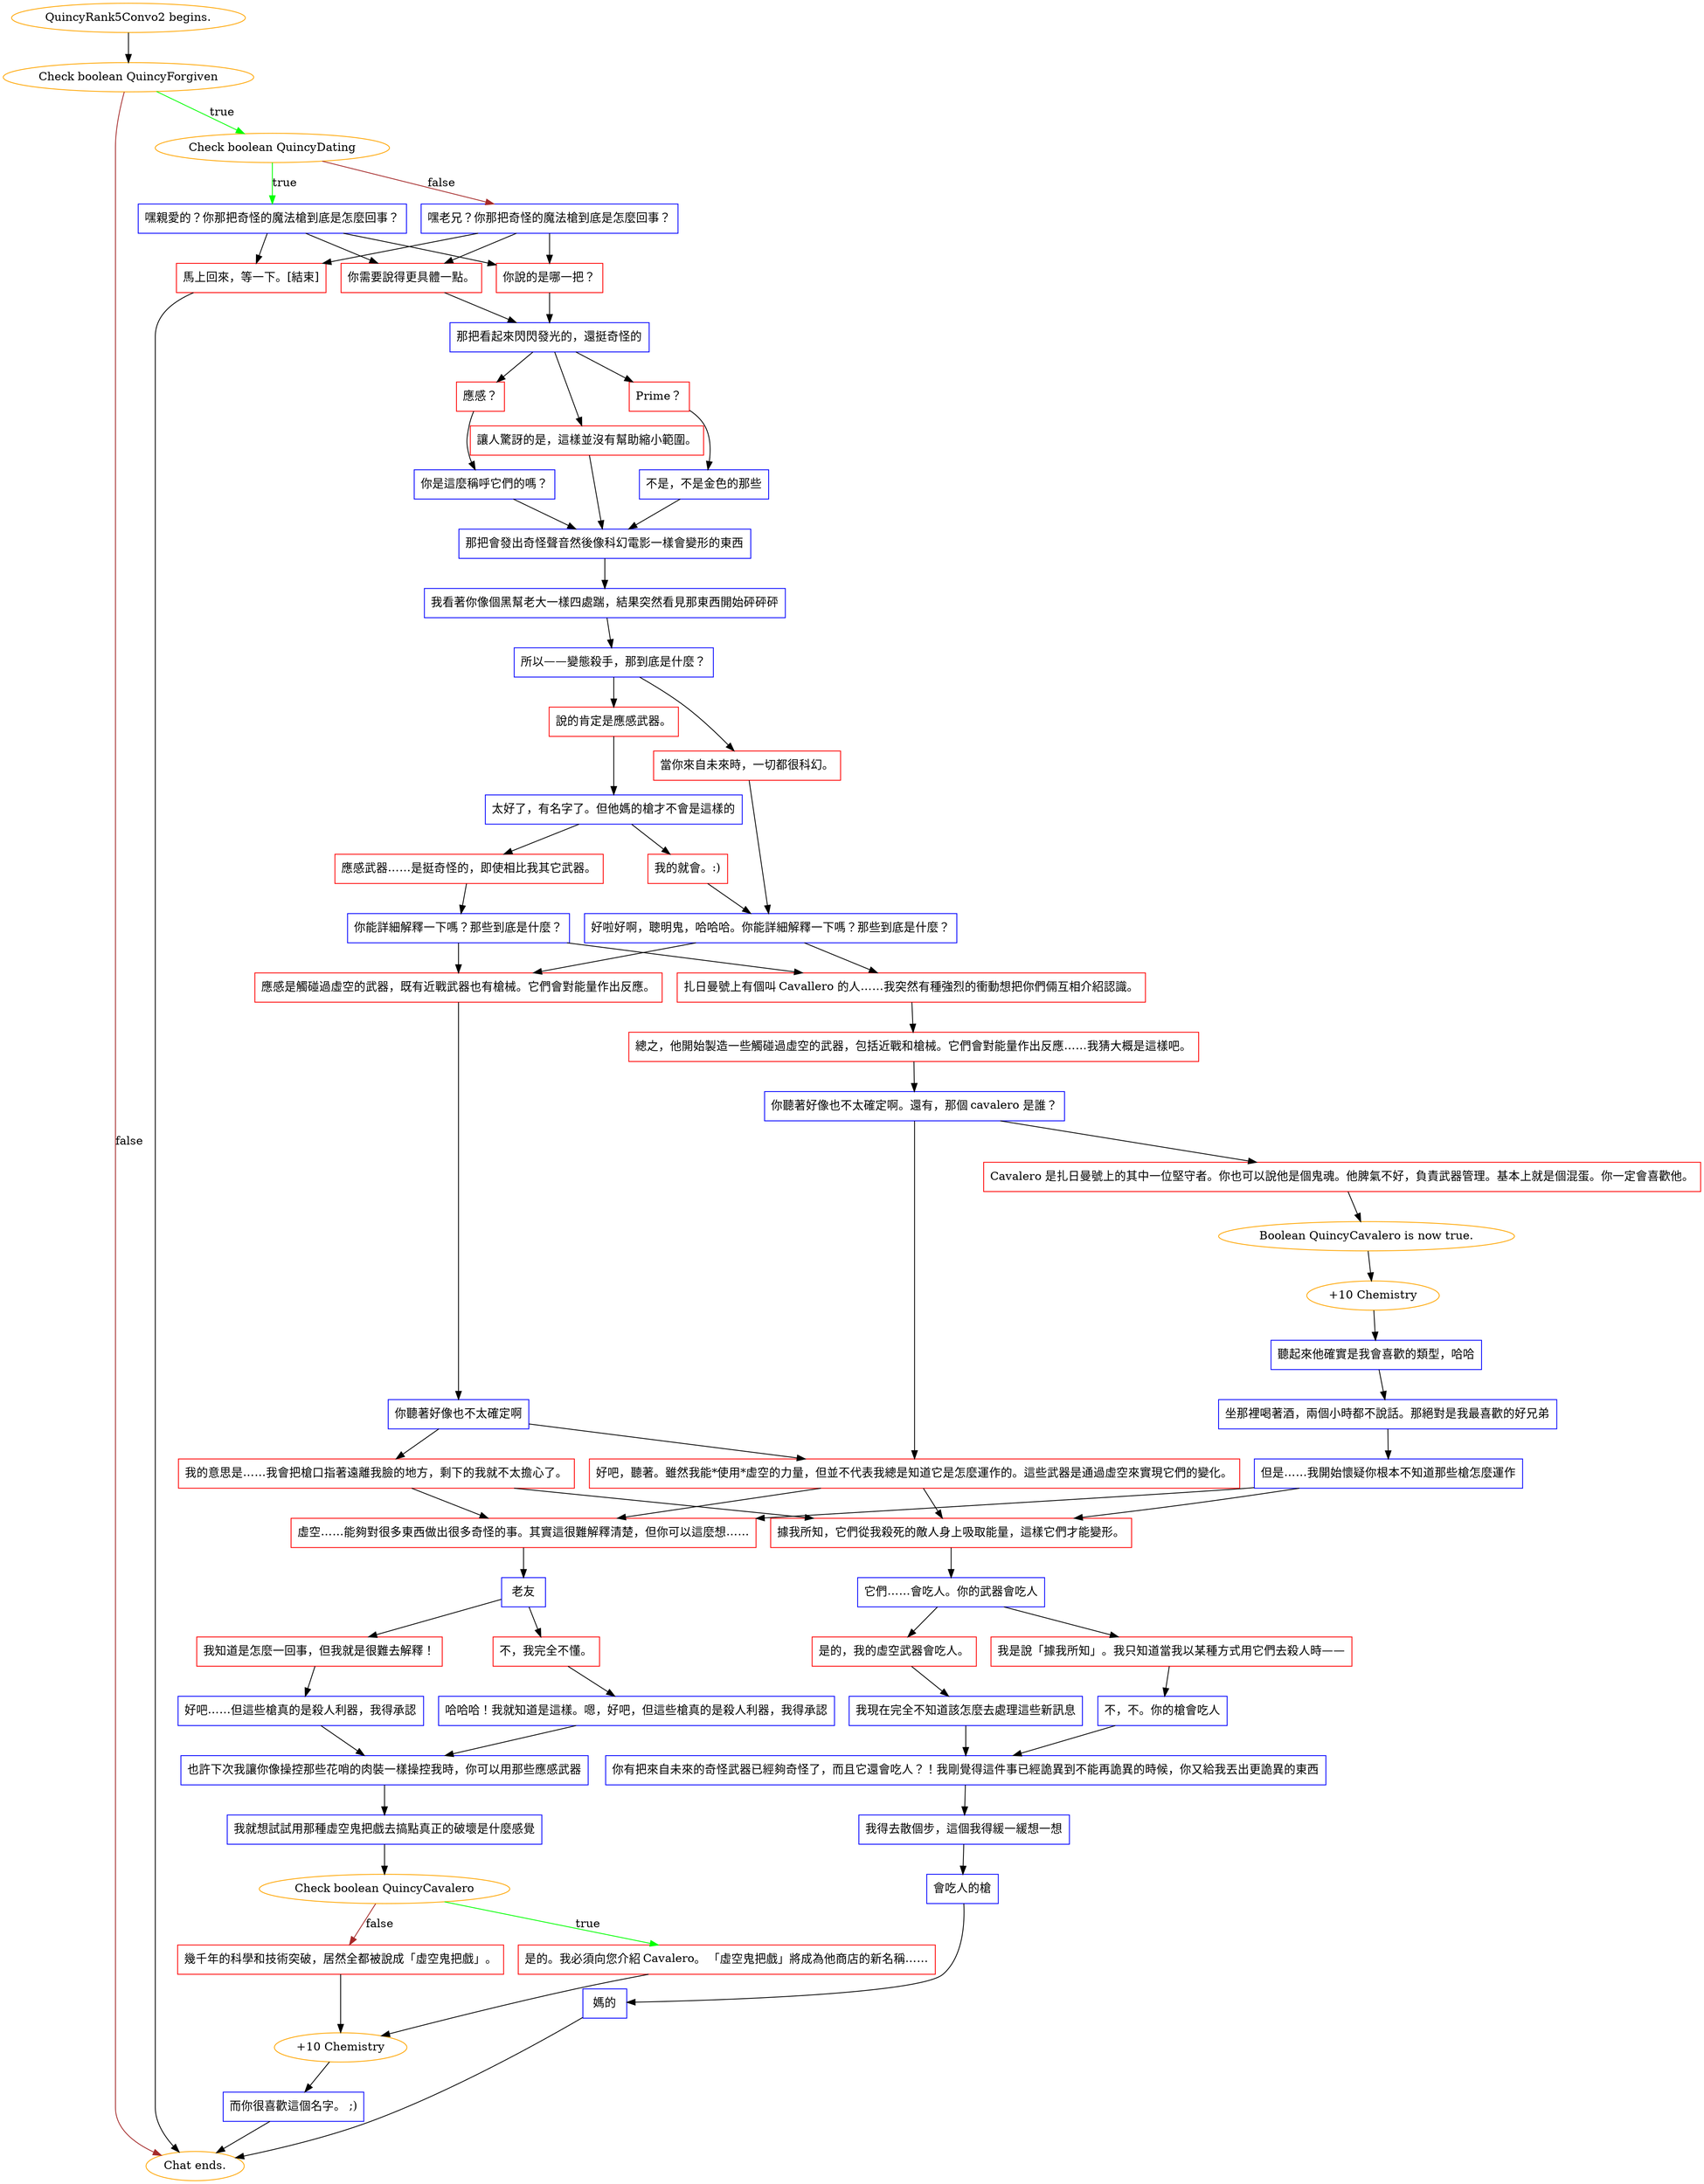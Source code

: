 digraph {
	"QuincyRank5Convo2 begins." [color=orange];
		"QuincyRank5Convo2 begins." -> j344524822;
	j344524822 [label="Check boolean QuincyForgiven",color=orange];
		j344524822 -> j3376611681 [label=true,color=green];
		j344524822 -> "Chat ends." [label=false,color=brown];
	j3376611681 [label="Check boolean QuincyDating",color=orange];
		j3376611681 -> j1573525134 [label=true,color=green];
		j3376611681 -> j3227965637 [label=false,color=brown];
	"Chat ends." [color=orange];
	j1573525134 [label="嘿親愛的？你那把奇怪的魔法槍到底是怎麼回事？",shape=box,color=blue];
		j1573525134 -> j274482375;
		j1573525134 -> j651198581;
		j1573525134 -> j2163763755;
	j3227965637 [label="嘿老兄？你那把奇怪的魔法槍到底是怎麼回事？",shape=box,color=blue];
		j3227965637 -> j274482375;
		j3227965637 -> j651198581;
		j3227965637 -> j2163763755;
	j274482375 [label="你說的是哪一把？",shape=box,color=red];
		j274482375 -> j3595721091;
	j651198581 [label="你需要說得更具體一點。",shape=box,color=red];
		j651198581 -> j3595721091;
	j2163763755 [label="馬上回來，等一下。[結束]",shape=box,color=red];
		j2163763755 -> "Chat ends.";
	j3595721091 [label="那把看起來閃閃發光的，還挺奇怪的",shape=box,color=blue];
		j3595721091 -> j87420189;
		j3595721091 -> j3437487499;
		j3595721091 -> j3393083400;
	j87420189 [label="讓人驚訝的是，這樣並沒有幫助縮小範圍。",shape=box,color=red];
		j87420189 -> j2680454708;
	j3437487499 [label="Prime？",shape=box,color=red];
		j3437487499 -> j3727854885;
	j3393083400 [label="應感？",shape=box,color=red];
		j3393083400 -> j2226998402;
	j2680454708 [label="那把會發出奇怪聲音然後像科幻電影一樣會變形的東西",shape=box,color=blue];
		j2680454708 -> j3892057276;
	j3727854885 [label="不是，不是金色的那些",shape=box,color=blue];
		j3727854885 -> j2680454708;
	j2226998402 [label="你是這麼稱呼它們的嗎？",shape=box,color=blue];
		j2226998402 -> j2680454708;
	j3892057276 [label="我看著你像個黑幫老大一樣四處踹，結果突然看見那東西開始砰砰砰",shape=box,color=blue];
		j3892057276 -> j2718959022;
	j2718959022 [label="所以——變態殺手，那到底是什麼？",shape=box,color=blue];
		j2718959022 -> j1625001648;
		j2718959022 -> j93129948;
	j1625001648 [label="說的肯定是應感武器。",shape=box,color=red];
		j1625001648 -> j2120678274;
	j93129948 [label="當你來自未來時，一切都很科幻。",shape=box,color=red];
		j93129948 -> j4099070610;
	j2120678274 [label="太好了，有名字了。但他媽的槍才不會是這樣的",shape=box,color=blue];
		j2120678274 -> j1973640195;
		j2120678274 -> j536027447;
	j4099070610 [label="好啦好啊，聰明鬼，哈哈哈。你能詳細解釋一下嗎？那些到底是什麼？",shape=box,color=blue];
		j4099070610 -> j1571646431;
		j4099070610 -> j1901577354;
	j1973640195 [label="應感武器……是挺奇怪的，即使相比我其它武器。",shape=box,color=red];
		j1973640195 -> j865425852;
	j536027447 [label="我的就會。:)",shape=box,color=red];
		j536027447 -> j4099070610;
	j1571646431 [label="應感是觸碰過虛空的武器，既有近戰武器也有槍械。它們會對能量作出反應。",shape=box,color=red];
		j1571646431 -> j1691761738;
	j1901577354 [label="扎日曼號上有個叫 Cavallero 的人……我突然有種強烈的衝動想把你們倆互相介紹認識。",shape=box,color=red];
		j1901577354 -> j4018066205;
	j865425852 [label="你能詳細解釋一下嗎？那些到底是什麼？",shape=box,color=blue];
		j865425852 -> j1571646431;
		j865425852 -> j1901577354;
	j1691761738 [label="你聽著好像也不太確定啊",shape=box,color=blue];
		j1691761738 -> j3902460580;
		j1691761738 -> j1761763891;
	j4018066205 [label="總之，他開始製造一些觸碰過虛空的武器，包括近戰和槍械。它們會對能量作出反應……我猜大概是這樣吧。",shape=box,color=red];
		j4018066205 -> j2676835594;
	j3902460580 [label="我的意思是……我會把槍口指著遠離我臉的地方，剩下的我就不太擔心了。",shape=box,color=red];
		j3902460580 -> j3590617548;
		j3902460580 -> j3385249857;
	j1761763891 [label="好吧，聽著。雖然我能*使用*虛空的力量，但並不代表我總是知道它是怎麼運作的。這些武器是通過虛空來實現它們的變化。",shape=box,color=red];
		j1761763891 -> j3590617548;
		j1761763891 -> j3385249857;
	j2676835594 [label="你聽著好像也不太確定啊。還有，那個 cavalero 是誰？",shape=box,color=blue];
		j2676835594 -> j1761763891;
		j2676835594 -> j4103856300;
	j3590617548 [label="據我所知，它們從我殺死的敵人身上吸取能量，這樣它們才能變形。",shape=box,color=red];
		j3590617548 -> j1782885121;
	j3385249857 [label="虛空……能夠對很多東西做出很多奇怪的事。其實這很難解釋清楚，但你可以這麼想……",shape=box,color=red];
		j3385249857 -> j1537390651;
	j4103856300 [label="Cavalero 是扎日曼號上的其中一位堅守者。你也可以說他是個鬼魂。他脾氣不好，負責武器管理。基本上就是個混蛋。你一定會喜歡他。",shape=box,color=red];
		j4103856300 -> j1968850404;
	j1782885121 [label="它們……會吃人。你的武器會吃人",shape=box,color=blue];
		j1782885121 -> j2017276982;
		j1782885121 -> j1923492252;
	j1537390651 [label="老友",shape=box,color=blue];
		j1537390651 -> j3009934843;
		j1537390651 -> j3109676169;
	j1968850404 [label="Boolean QuincyCavalero is now true.",color=orange];
		j1968850404 -> j2901233061;
	j2017276982 [label="我是說「據我所知」。我只知道當我以某種方式用它們去殺人時——",shape=box,color=red];
		j2017276982 -> j527684544;
	j1923492252 [label="是的，我的虛空武器會吃人。",shape=box,color=red];
		j1923492252 -> j795743103;
	j3009934843 [label="不，我完全不懂。",shape=box,color=red];
		j3009934843 -> j1561838278;
	j3109676169 [label="我知道是怎麼一回事，但我就是很難去解釋！",shape=box,color=red];
		j3109676169 -> j974691226;
	j2901233061 [label="+10 Chemistry",color=orange];
		j2901233061 -> j1807125648;
	j527684544 [label="不，不。你的槍會吃人",shape=box,color=blue];
		j527684544 -> j803410180;
	j795743103 [label="我現在完全不知道該怎麼去處理這些新訊息",shape=box,color=blue];
		j795743103 -> j803410180;
	j1561838278 [label="哈哈哈！我就知道是這樣。嗯，好吧，但這些槍真的是殺人利器，我得承認",shape=box,color=blue];
		j1561838278 -> j1348120300;
	j974691226 [label="好吧……但這些槍真的是殺人利器，我得承認",shape=box,color=blue];
		j974691226 -> j1348120300;
	j1807125648 [label="聽起來他確實是我會喜歡的類型，哈哈",shape=box,color=blue];
		j1807125648 -> j1705445322;
	j803410180 [label="你有把來自未來的奇怪武器已經夠奇怪了，而且它還會吃人？！我剛覺得這件事已經詭異到不能再詭異的時候，你又給我丟出更詭異的東西",shape=box,color=blue];
		j803410180 -> j2236079614;
	j1348120300 [label="也許下次我讓你像操控那些花哨的肉裝一樣操控我時，你可以用那些應感武器",shape=box,color=blue];
		j1348120300 -> j935728908;
	j1705445322 [label="坐那裡喝著酒，兩個小時都不說話。那絕對是我最喜歡的好兄弟",shape=box,color=blue];
		j1705445322 -> j3097942167;
	j2236079614 [label="我得去散個步，這個我得緩一緩想一想",shape=box,color=blue];
		j2236079614 -> j1067997469;
	j935728908 [label="我就想試試用那種虛空鬼把戲去搞點真正的破壞是什麼感覺",shape=box,color=blue];
		j935728908 -> j1580395653;
	j3097942167 [label="但是……我開始懷疑你根本不知道那些槍怎麼運作",shape=box,color=blue];
		j3097942167 -> j3590617548;
		j3097942167 -> j3385249857;
	j1067997469 [label="會吃人的槍",shape=box,color=blue];
		j1067997469 -> j868890009;
	j1580395653 [label="Check boolean QuincyCavalero",color=orange];
		j1580395653 -> j2441050714 [label=true,color=green];
		j1580395653 -> j3086901133 [label=false,color=brown];
	j868890009 [label="媽的",shape=box,color=blue];
		j868890009 -> "Chat ends.";
	j2441050714 [label="是的。我必須向您介紹 Cavalero。 「虛空鬼把戲」將成為他商店的新名稱……",shape=box,color=red];
		j2441050714 -> j1977287191;
	j3086901133 [label="幾千年的科學和技術突破，居然全都被說成「虛空鬼把戲」。",shape=box,color=red];
		j3086901133 -> j1977287191;
	j1977287191 [label="+10 Chemistry",color=orange];
		j1977287191 -> j101242951;
	j101242951 [label="而你很喜歡這個名字。 ;)",shape=box,color=blue];
		j101242951 -> "Chat ends.";
}